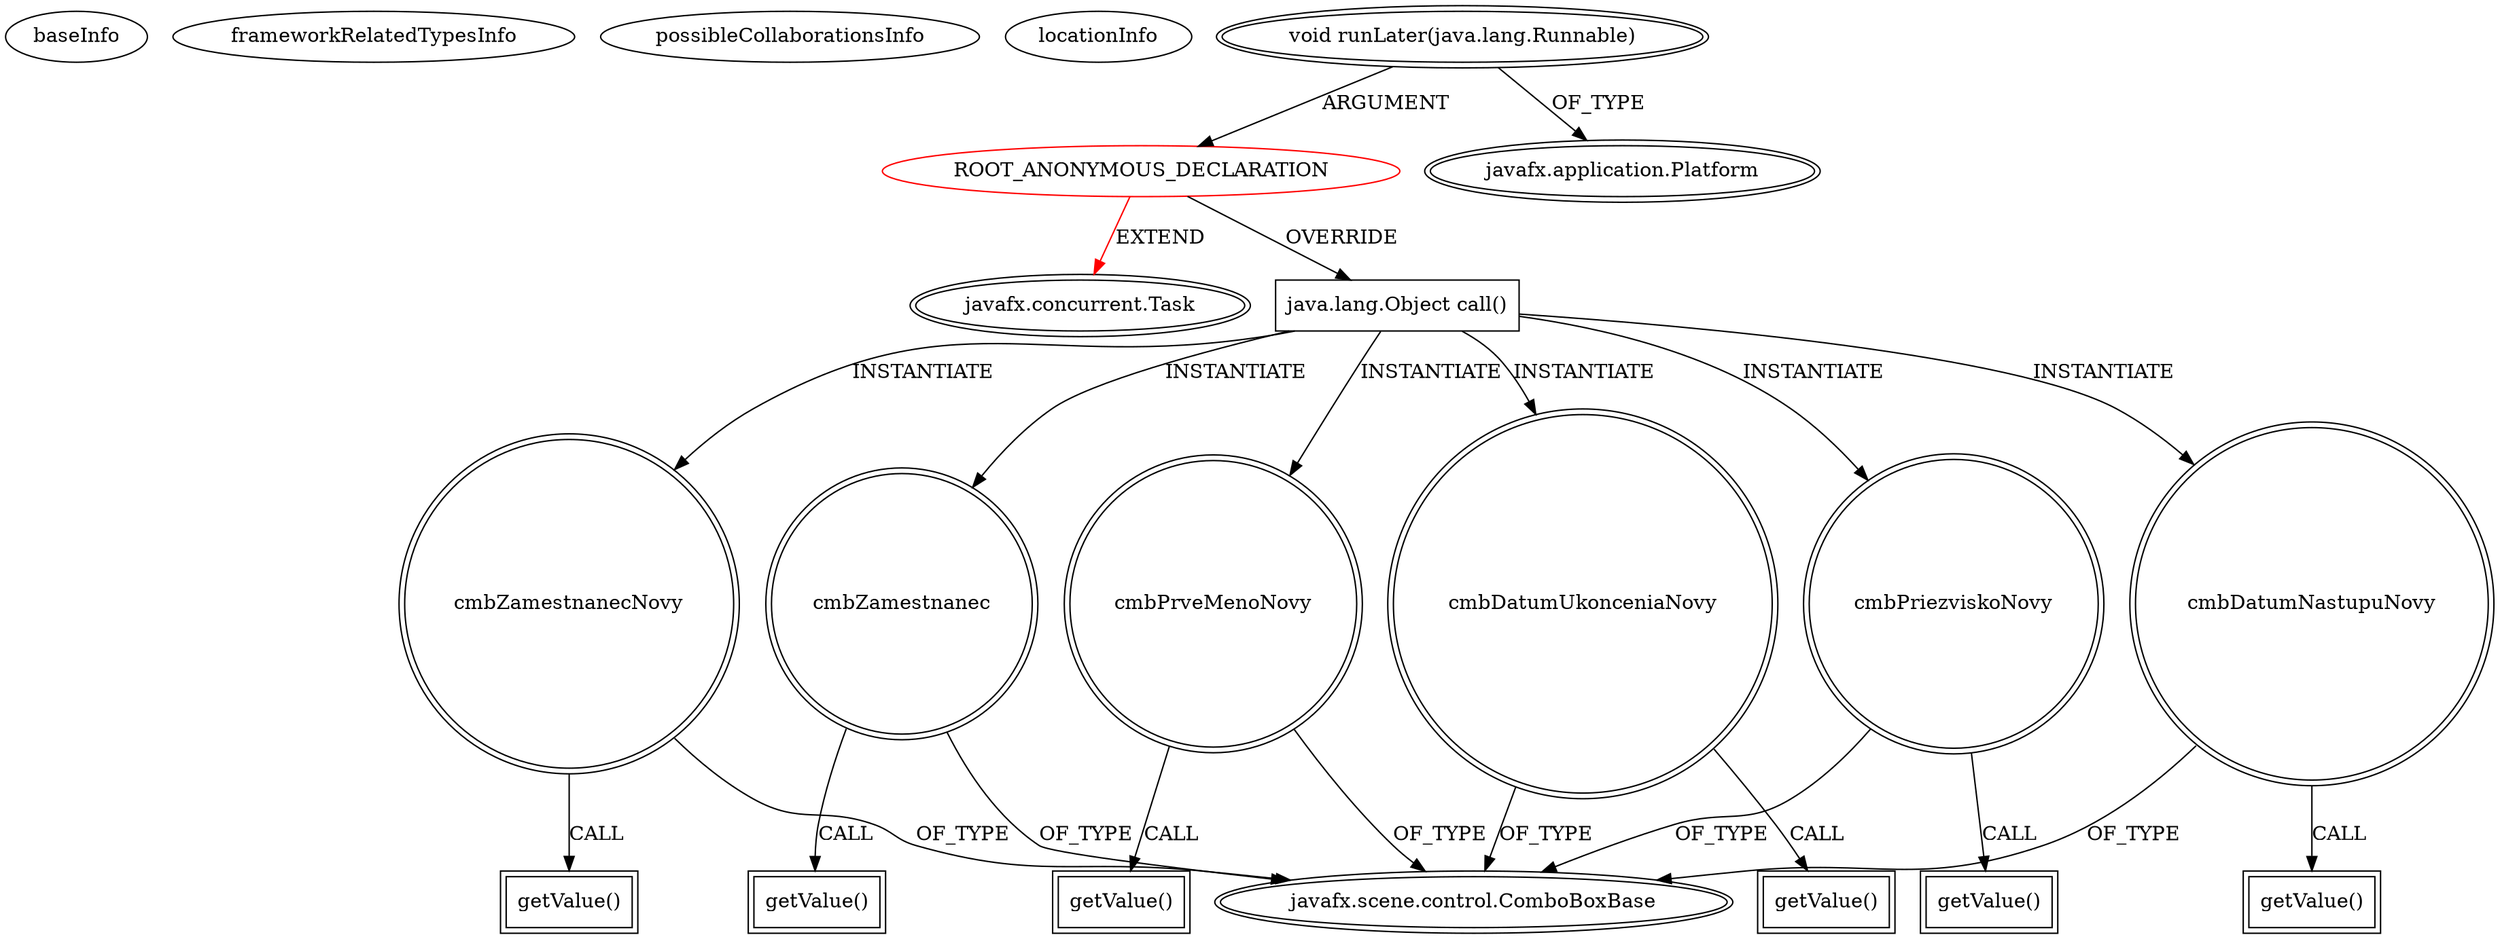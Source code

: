 digraph {
baseInfo[graphId=4515,category="extension_graph",isAnonymous=true,possibleRelation=false]
frameworkRelatedTypesInfo[0="javafx.concurrent.Task"]
possibleCollaborationsInfo[]
locationInfo[projectName="tchovanak-DBS_projekt",filePath="/tchovanak-DBS_projekt/DBS_projekt-master/src/sk/fiit/tomas/chovanak/dbs/gui/ViewController.java",contextSignature="void updateDataEmployee()",graphId="4515"]
0[label="ROOT_ANONYMOUS_DECLARATION",vertexType="ROOT_ANONYMOUS_DECLARATION",isFrameworkType=false,color=red]
1[label="javafx.concurrent.Task",vertexType="FRAMEWORK_CLASS_TYPE",isFrameworkType=true,peripheries=2]
2[label="void runLater(java.lang.Runnable)",vertexType="OUTSIDE_CALL",isFrameworkType=true,peripheries=2]
3[label="javafx.application.Platform",vertexType="FRAMEWORK_CLASS_TYPE",isFrameworkType=true,peripheries=2]
4[label="java.lang.Object call()",vertexType="OVERRIDING_METHOD_DECLARATION",isFrameworkType=false,shape=box]
5[label="cmbZamestnanec",vertexType="VARIABLE_EXPRESION",isFrameworkType=true,peripheries=2,shape=circle]
7[label="javafx.scene.control.ComboBoxBase",vertexType="FRAMEWORK_CLASS_TYPE",isFrameworkType=true,peripheries=2]
6[label="getValue()",vertexType="INSIDE_CALL",isFrameworkType=true,peripheries=2,shape=box]
8[label="cmbZamestnanecNovy",vertexType="VARIABLE_EXPRESION",isFrameworkType=true,peripheries=2,shape=circle]
9[label="getValue()",vertexType="INSIDE_CALL",isFrameworkType=true,peripheries=2,shape=box]
11[label="cmbPrveMenoNovy",vertexType="VARIABLE_EXPRESION",isFrameworkType=true,peripheries=2,shape=circle]
12[label="getValue()",vertexType="INSIDE_CALL",isFrameworkType=true,peripheries=2,shape=box]
14[label="cmbPriezviskoNovy",vertexType="VARIABLE_EXPRESION",isFrameworkType=true,peripheries=2,shape=circle]
15[label="getValue()",vertexType="INSIDE_CALL",isFrameworkType=true,peripheries=2,shape=box]
17[label="cmbDatumNastupuNovy",vertexType="VARIABLE_EXPRESION",isFrameworkType=true,peripheries=2,shape=circle]
18[label="getValue()",vertexType="INSIDE_CALL",isFrameworkType=true,peripheries=2,shape=box]
20[label="cmbDatumUkonceniaNovy",vertexType="VARIABLE_EXPRESION",isFrameworkType=true,peripheries=2,shape=circle]
21[label="getValue()",vertexType="INSIDE_CALL",isFrameworkType=true,peripheries=2,shape=box]
0->1[label="EXTEND",color=red]
2->0[label="ARGUMENT"]
2->3[label="OF_TYPE"]
0->4[label="OVERRIDE"]
4->5[label="INSTANTIATE"]
5->7[label="OF_TYPE"]
5->6[label="CALL"]
4->8[label="INSTANTIATE"]
8->7[label="OF_TYPE"]
8->9[label="CALL"]
4->11[label="INSTANTIATE"]
11->7[label="OF_TYPE"]
11->12[label="CALL"]
4->14[label="INSTANTIATE"]
14->7[label="OF_TYPE"]
14->15[label="CALL"]
4->17[label="INSTANTIATE"]
17->7[label="OF_TYPE"]
17->18[label="CALL"]
4->20[label="INSTANTIATE"]
20->7[label="OF_TYPE"]
20->21[label="CALL"]
}
